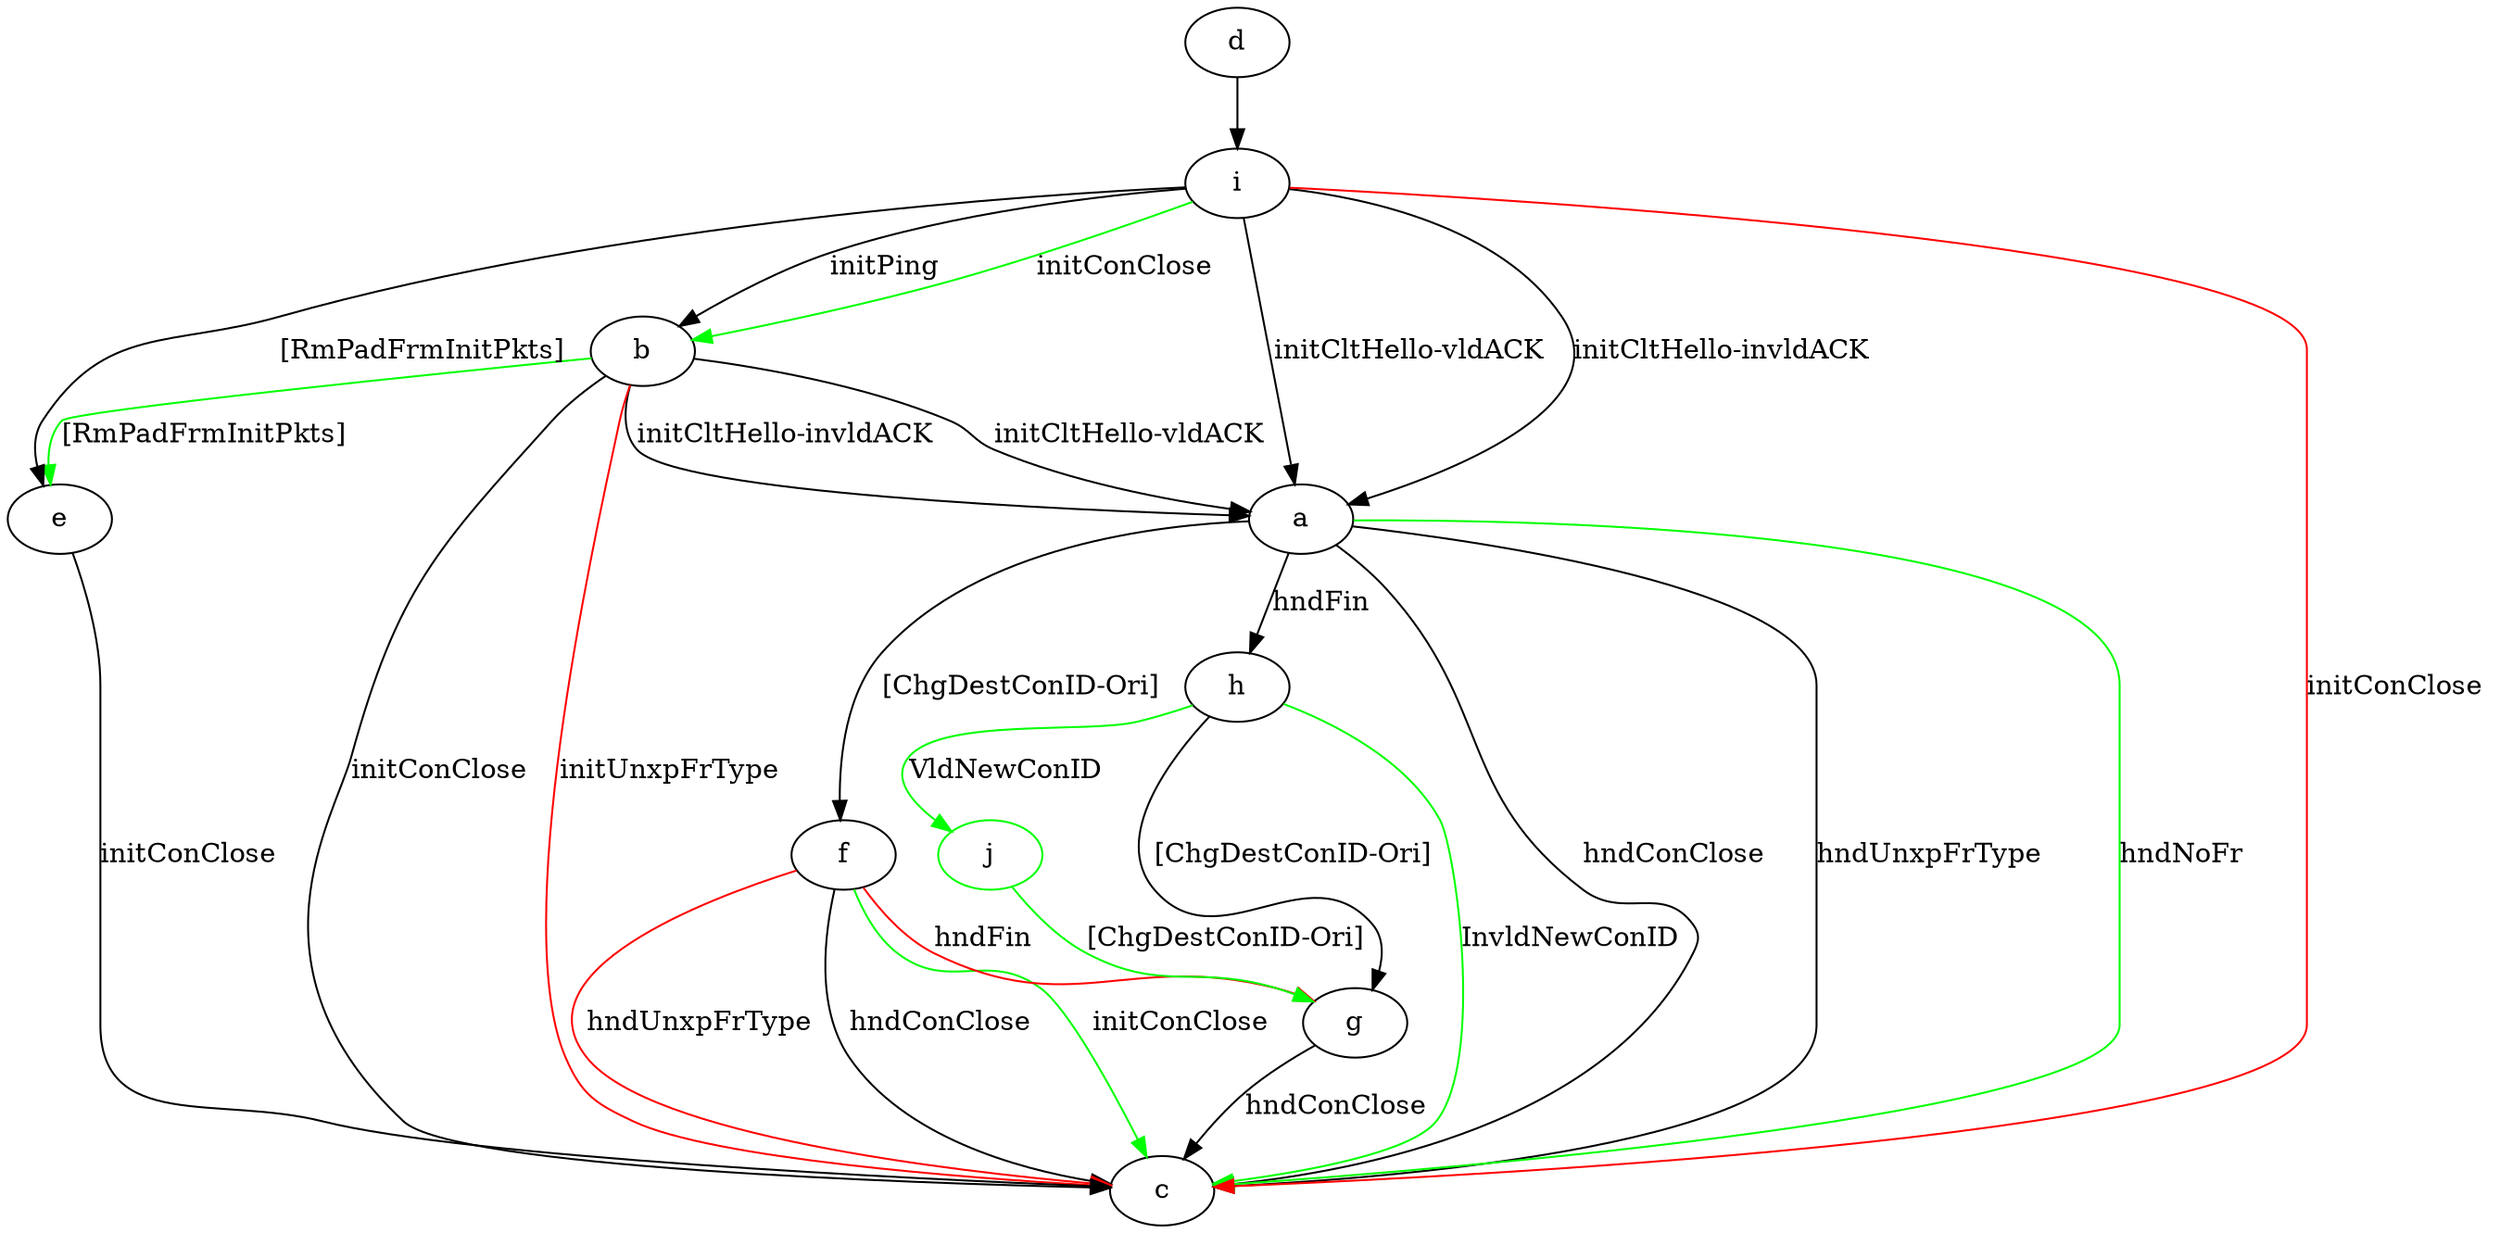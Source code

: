 digraph "" {
	a -> c	[key=0,
		label="hndConClose "];
	a -> c	[key=1,
		label="hndUnxpFrType "];
	a -> c	[key=2,
		color=green,
		label="hndNoFr "];
	a -> f	[key=0,
		label="[ChgDestConID-Ori] "];
	a -> h	[key=0,
		label="hndFin "];
	b -> a	[key=0,
		label="initCltHello-vldACK "];
	b -> a	[key=1,
		label="initCltHello-invldACK "];
	b -> c	[key=0,
		label="initConClose "];
	b -> c	[key=1,
		color=red,
		label="initUnxpFrType "];
	b -> e	[key=0,
		color=green,
		label="[RmPadFrmInitPkts] "];
	d -> i	[key=0];
	e -> c	[key=0,
		label="initConClose "];
	f -> c	[key=0,
		label="hndConClose "];
	f -> c	[key=1,
		color=green,
		label="initConClose "];
	f -> c	[key=2,
		color=red,
		label="hndUnxpFrType "];
	f -> g	[key=0,
		color=red,
		label="hndFin "];
	g -> c	[key=0,
		label="hndConClose "];
	h -> c	[key=0,
		color=green,
		label="InvldNewConID "];
	h -> g	[key=0,
		label="[ChgDestConID-Ori] "];
	j	[color=green];
	h -> j	[key=0,
		color=green,
		label="VldNewConID "];
	i -> a	[key=0,
		label="initCltHello-vldACK "];
	i -> a	[key=1,
		label="initCltHello-invldACK "];
	i -> b	[key=0,
		label="initPing "];
	i -> b	[key=1,
		color=green,
		label="initConClose "];
	i -> c	[key=0,
		color=red,
		label="initConClose "];
	i -> e	[key=0,
		label="[RmPadFrmInitPkts] "];
	j -> g	[key=0,
		color=green,
		label="[ChgDestConID-Ori] "];
}
